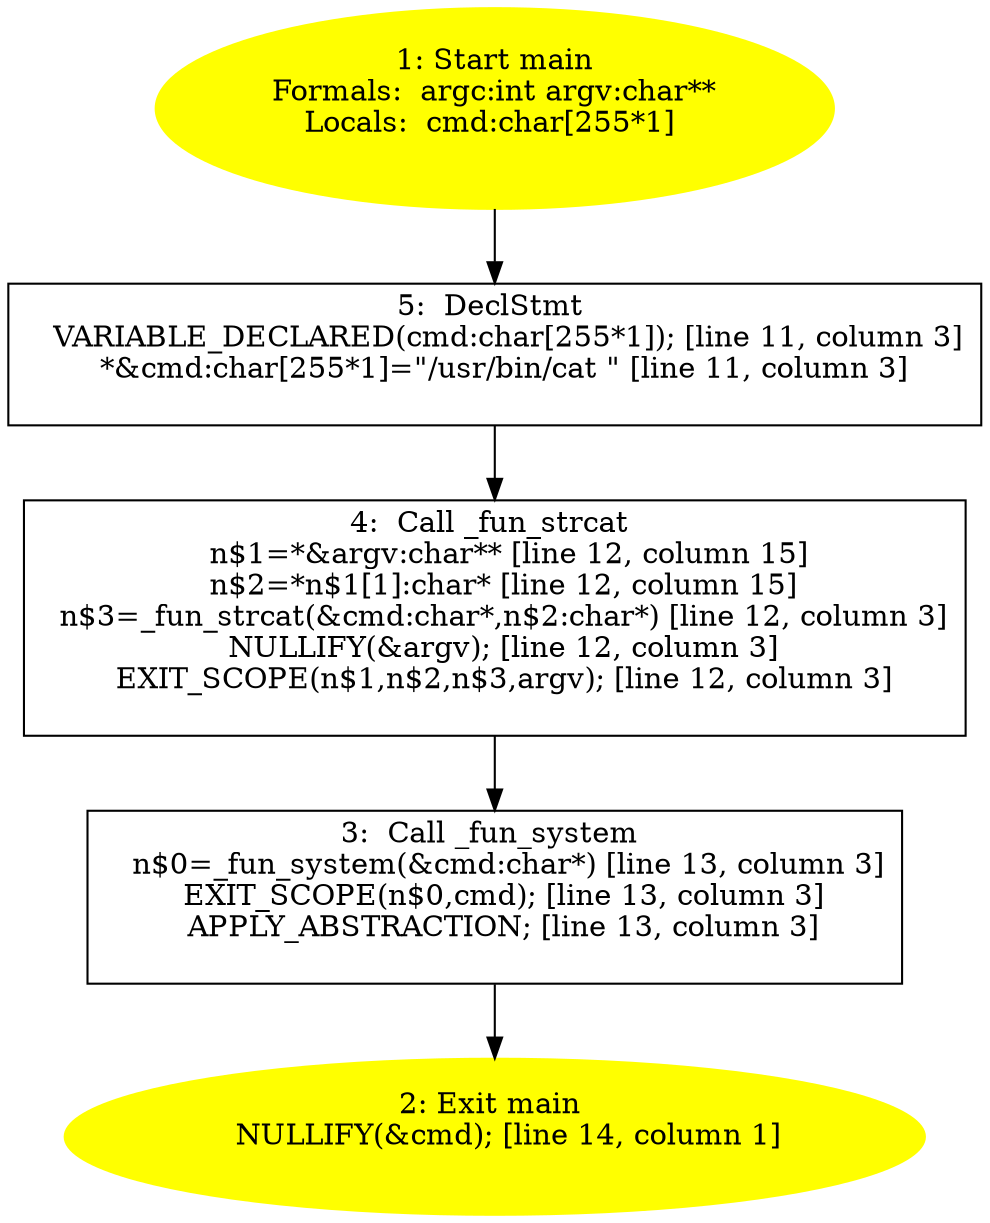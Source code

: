 /* @generated */
digraph cfg {
"main.fad58de7366495db4650cfefac2fcd61_1" [label="1: Start main\nFormals:  argc:int argv:char**\nLocals:  cmd:char[255*1] \n  " color=yellow style=filled]
	

	 "main.fad58de7366495db4650cfefac2fcd61_1" -> "main.fad58de7366495db4650cfefac2fcd61_5" ;
"main.fad58de7366495db4650cfefac2fcd61_2" [label="2: Exit main \n   NULLIFY(&cmd); [line 14, column 1]\n " color=yellow style=filled]
	

"main.fad58de7366495db4650cfefac2fcd61_3" [label="3:  Call _fun_system \n   n$0=_fun_system(&cmd:char*) [line 13, column 3]\n  EXIT_SCOPE(n$0,cmd); [line 13, column 3]\n  APPLY_ABSTRACTION; [line 13, column 3]\n " shape="box"]
	

	 "main.fad58de7366495db4650cfefac2fcd61_3" -> "main.fad58de7366495db4650cfefac2fcd61_2" ;
"main.fad58de7366495db4650cfefac2fcd61_4" [label="4:  Call _fun_strcat \n   n$1=*&argv:char** [line 12, column 15]\n  n$2=*n$1[1]:char* [line 12, column 15]\n  n$3=_fun_strcat(&cmd:char*,n$2:char*) [line 12, column 3]\n  NULLIFY(&argv); [line 12, column 3]\n  EXIT_SCOPE(n$1,n$2,n$3,argv); [line 12, column 3]\n " shape="box"]
	

	 "main.fad58de7366495db4650cfefac2fcd61_4" -> "main.fad58de7366495db4650cfefac2fcd61_3" ;
"main.fad58de7366495db4650cfefac2fcd61_5" [label="5:  DeclStmt \n   VARIABLE_DECLARED(cmd:char[255*1]); [line 11, column 3]\n  *&cmd:char[255*1]=\"/usr/bin/cat \" [line 11, column 3]\n " shape="box"]
	

	 "main.fad58de7366495db4650cfefac2fcd61_5" -> "main.fad58de7366495db4650cfefac2fcd61_4" ;
}
